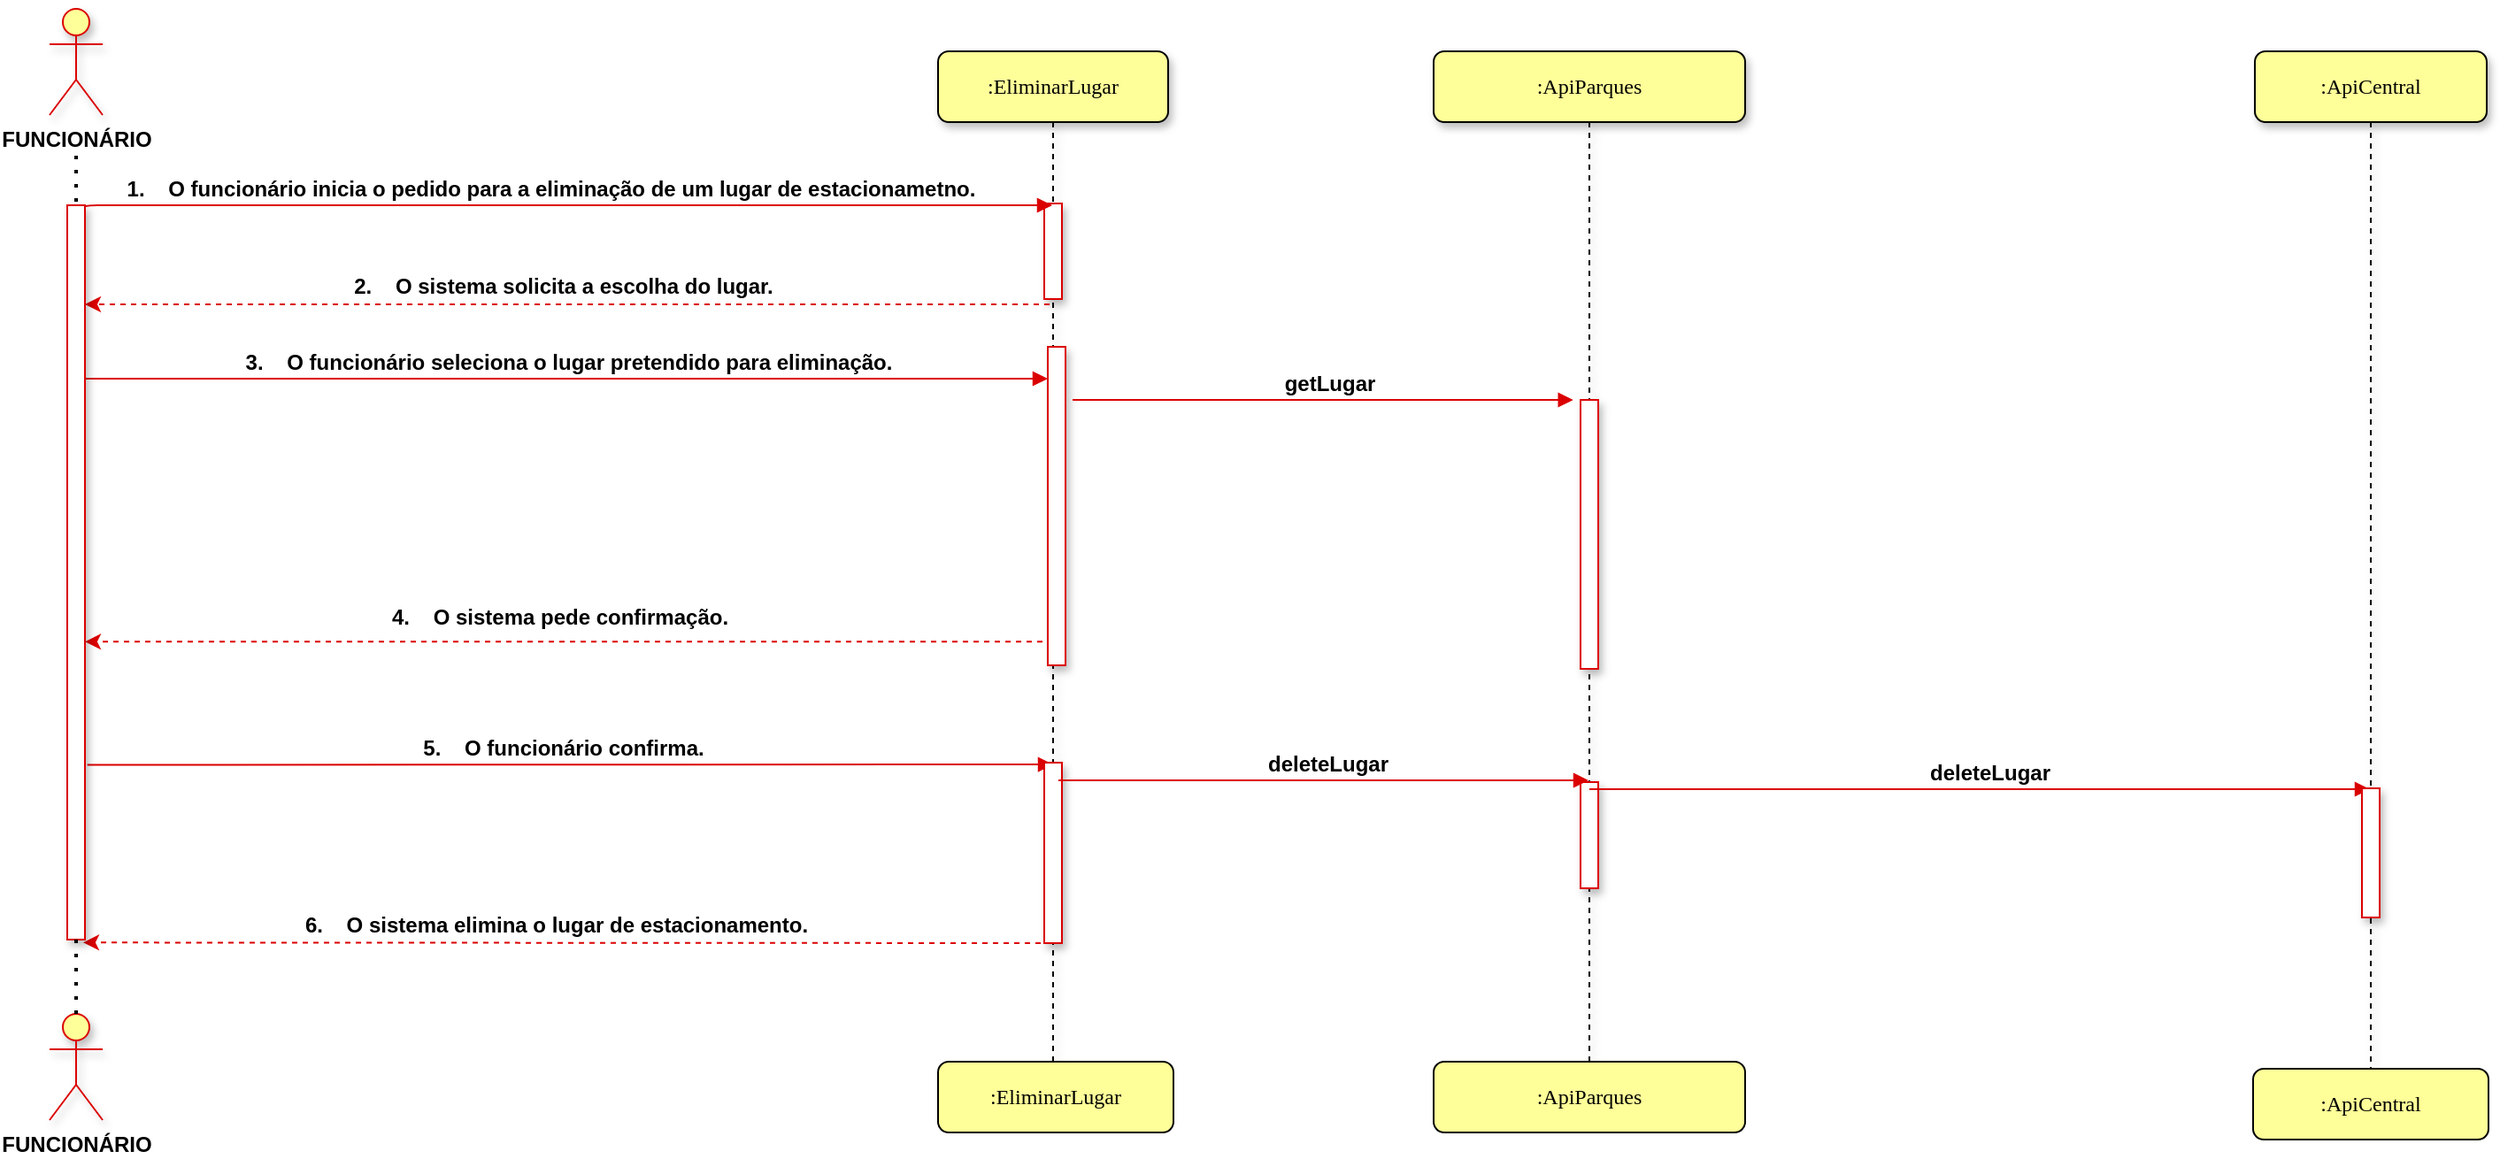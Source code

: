 <mxfile version="14.2.9"><diagram name="Page-1" id="13e1069c-82ec-6db2-03f1-153e76fe0fe0"><mxGraphModel dx="868" dy="451" grid="0" gridSize="10" guides="1" tooltips="1" connect="1" arrows="1" fold="1" page="1" pageScale="1" pageWidth="1100" pageHeight="850" background="#ffffff" math="0" shadow="0"><root><mxCell id="0"/><mxCell id="1" parent="0"/><mxCell id="7baba1c4bc27f4b0-2" value=":EliminarLugar" style="shape=umlLifeline;perimeter=lifelinePerimeter;whiteSpace=wrap;html=1;container=1;collapsible=0;recursiveResize=0;outlineConnect=0;rounded=1;shadow=1;comic=0;labelBackgroundColor=none;strokeWidth=1;fontFamily=Verdana;fontSize=12;align=center;fillColor=#FFFF99;" parent="1" vertex="1"><mxGeometry x="586" y="89" width="130" height="597" as="geometry"/></mxCell><mxCell id="pMVUW8h6Jyfo9VcVifd9-5" value="" style="html=1;points=[];perimeter=orthogonalPerimeter;rounded=0;shadow=1;comic=0;labelBackgroundColor=none;strokeWidth=1;fontFamily=Verdana;fontSize=12;align=center;strokeColor=#DB0000;" parent="7baba1c4bc27f4b0-2" vertex="1"><mxGeometry x="62" y="167" width="10" height="180" as="geometry"/></mxCell><mxCell id="7baba1c4bc27f4b0-10" value="" style="html=1;points=[];perimeter=orthogonalPerimeter;rounded=0;shadow=1;comic=0;labelBackgroundColor=none;strokeWidth=1;fontFamily=Verdana;fontSize=12;align=center;strokeColor=#DB0000;" parent="7baba1c4bc27f4b0-2" vertex="1"><mxGeometry x="60" y="86" width="10" height="54" as="geometry"/></mxCell><mxCell id="7baba1c4bc27f4b0-11" value="&lt;b&gt;&lt;font style=&quot;font-size: 12px&quot; face=&quot;Helvetica&quot;&gt;1.&amp;nbsp;&amp;nbsp; &amp;nbsp;O funcionário inicia o pedido para a eliminação de um lugar de estacionametno. &lt;br&gt;&lt;/font&gt;&lt;/b&gt;" style="html=1;verticalAlign=bottom;endArrow=block;labelBackgroundColor=none;fontFamily=Verdana;fontSize=9;edgeStyle=elbowEdgeStyle;elbow=vertical;exitX=1.1;exitY=0.009;exitDx=0;exitDy=0;exitPerimeter=0;strokeColor=#DB0000;" parent="1" target="7baba1c4bc27f4b0-2" edge="1"><mxGeometry x="-0.022" relative="1" as="geometry"><mxPoint x="101" y="181.458" as="sourcePoint"/><mxPoint x="918.5" y="181" as="targetPoint"/><mxPoint as="offset"/><Array as="points"><mxPoint x="250" y="176"/></Array></mxGeometry></mxCell><mxCell id="pMVUW8h6Jyfo9VcVifd9-2" value="&lt;b&gt;&lt;font style=&quot;font-size: 12px&quot;&gt;2.&amp;nbsp;&amp;nbsp; &amp;nbsp;O sistema solicita a escolha do lugar. &lt;/font&gt;&lt;/b&gt;" style="endArrow=classic;html=1;dashed=1;exitX=0.3;exitY=1;exitDx=0;exitDy=0;exitPerimeter=0;strokeColor=#DB0000;" parent="1" edge="1"><mxGeometry x="0.009" y="-10" width="50" height="50" relative="1" as="geometry"><mxPoint x="649" y="232" as="sourcePoint"/><mxPoint x="104" y="232" as="targetPoint"/><mxPoint as="offset"/></mxGeometry></mxCell><mxCell id="pMVUW8h6Jyfo9VcVifd9-4" value="&lt;font style=&quot;font-size: 12px&quot;&gt;&lt;b&gt;&lt;font style=&quot;font-size: 12px&quot; face=&quot;Helvetica&quot;&gt;3.&amp;nbsp;&amp;nbsp;&amp;nbsp; O funcionário seleciona o lugar pretendido para eliminação.&lt;font style=&quot;font-size: 12px&quot;&gt;&lt;br&gt;&lt;/font&gt;&lt;/font&gt;&lt;/b&gt;&lt;/font&gt;" style="html=1;verticalAlign=bottom;endArrow=block;labelBackgroundColor=none;fontFamily=Verdana;fontSize=10;edgeStyle=elbowEdgeStyle;elbow=vertical;strokeColor=#DB0000;" parent="1" target="pMVUW8h6Jyfo9VcVifd9-5" edge="1"><mxGeometry x="0.005" relative="1" as="geometry"><mxPoint x="103" y="274" as="sourcePoint"/><mxPoint x="918" y="252" as="targetPoint"/><Array as="points"><mxPoint x="555" y="274"/><mxPoint x="550" y="337"/><mxPoint x="430" y="381"/><mxPoint x="396" y="365"/><mxPoint x="556" y="266"/><mxPoint x="546" y="294"/><mxPoint x="151" y="252"/></Array><mxPoint as="offset"/></mxGeometry></mxCell><mxCell id="pMVUW8h6Jyfo9VcVifd9-7" value="&lt;font style=&quot;font-size: 12px&quot; face=&quot;Helvetica&quot;&gt;&lt;b&gt;5.&amp;nbsp;&amp;nbsp; &amp;nbsp;O funcionário confirma.&lt;/b&gt;&lt;/font&gt;" style="html=1;verticalAlign=bottom;endArrow=block;labelBackgroundColor=none;fontFamily=Verdana;fontSize=12;edgeStyle=elbowEdgeStyle;elbow=vertical;strokeColor=#DB0000;exitX=1.133;exitY=0.762;exitDx=0;exitDy=0;exitPerimeter=0;" parent="1" source="X0Dhw0XQvz3T7TuyaB4J-3" edge="1"><mxGeometry x="-0.014" relative="1" as="geometry"><mxPoint x="154" y="422" as="sourcePoint"/><mxPoint x="651" y="492" as="targetPoint"/><mxPoint as="offset"/><Array as="points"><mxPoint x="421" y="492"/><mxPoint x="191" y="315"/></Array></mxGeometry></mxCell><mxCell id="pMVUW8h6Jyfo9VcVifd9-10" value="&lt;font style=&quot;font-size: 12px&quot;&gt;&lt;b&gt;6.&amp;nbsp;&amp;nbsp;&amp;nbsp; O sistema elimina o lugar de estacionamento.&lt;font style=&quot;font-size: 12px&quot;&gt;&lt;br&gt;&lt;/font&gt;&lt;/b&gt;&lt;/font&gt;" style="endArrow=classic;html=1;dashed=1;exitX=0.4;exitY=1;exitDx=0;exitDy=0;exitPerimeter=0;strokeColor=#DB0000;entryX=0.9;entryY=1.004;entryDx=0;entryDy=0;entryPerimeter=0;" parent="1" source="pMVUW8h6Jyfo9VcVifd9-6" target="X0Dhw0XQvz3T7TuyaB4J-3" edge="1"><mxGeometry x="0.024" y="-10" width="50" height="50" relative="1" as="geometry"><mxPoint x="257.5" y="620" as="sourcePoint"/><mxPoint x="102.5" y="344" as="targetPoint"/><mxPoint as="offset"/></mxGeometry></mxCell><mxCell id="3kV7hZUOFP5L9IreUfIL-2" value="&lt;b&gt;&lt;font style=&quot;font-size: 12px&quot;&gt;4.&amp;nbsp;&amp;nbsp;&amp;nbsp; O sistema pede confirmação. &lt;font style=&quot;font-size: 12px&quot;&gt;&lt;br&gt;&lt;/font&gt;&lt;/font&gt;&lt;/b&gt;" style="endArrow=classic;html=1;dashed=1;exitX=-0.3;exitY=0.926;exitDx=0;exitDy=0;exitPerimeter=0;strokeColor=#DB0000;" parent="1" source="pMVUW8h6Jyfo9VcVifd9-5" target="X0Dhw0XQvz3T7TuyaB4J-3" edge="1"><mxGeometry x="0.009" y="-14" width="50" height="50" relative="1" as="geometry"><mxPoint x="668" y="360" as="sourcePoint"/><mxPoint x="95" y="291" as="targetPoint"/><mxPoint as="offset"/></mxGeometry></mxCell><mxCell id="X0Dhw0XQvz3T7TuyaB4J-1" value="&lt;b&gt;FUNCIONÁRIO&lt;/b&gt;" style="shape=umlActor;verticalLabelPosition=bottom;verticalAlign=top;html=1;outlineConnect=0;strokeColor=#DB0000;fillColor=#FFFF99;shadow=1;sketch=0;" parent="1" vertex="1"><mxGeometry x="84" y="65" width="30" height="60" as="geometry"/></mxCell><mxCell id="X0Dhw0XQvz3T7TuyaB4J-3" value="" style="html=1;points=[];perimeter=orthogonalPerimeter;rounded=0;shadow=1;comic=0;labelBackgroundColor=none;strokeWidth=1;fontFamily=Verdana;fontSize=12;align=center;fillColor=#FFFFFF;strokeColor=#DB0000;gradientDirection=east;gradientColor=#FFFFFF;" parent="1" vertex="1"><mxGeometry x="94" y="176" width="10" height="415" as="geometry"/></mxCell><mxCell id="X0Dhw0XQvz3T7TuyaB4J-5" value="&lt;b&gt;FUNCIONÁRIO&lt;/b&gt;" style="shape=umlActor;verticalLabelPosition=bottom;verticalAlign=top;html=1;outlineConnect=0;strokeColor=#DB0000;fillColor=#FFFF99;shadow=1;" parent="1" vertex="1"><mxGeometry x="84" y="633" width="30" height="60" as="geometry"/></mxCell><mxCell id="X0Dhw0XQvz3T7TuyaB4J-6" value="" style="endArrow=none;dashed=1;html=1;dashPattern=1 3;strokeWidth=2;entryX=0.5;entryY=0.994;entryDx=0;entryDy=0;entryPerimeter=0;" parent="1" source="X0Dhw0XQvz3T7TuyaB4J-5" target="X0Dhw0XQvz3T7TuyaB4J-3" edge="1"><mxGeometry width="50" height="50" relative="1" as="geometry"><mxPoint x="279" y="526" as="sourcePoint"/><mxPoint x="279" y="487" as="targetPoint"/></mxGeometry></mxCell><mxCell id="X0Dhw0XQvz3T7TuyaB4J-8" value="" style="endArrow=none;dashed=1;html=1;dashPattern=1 3;strokeWidth=2;" parent="1" target="X0Dhw0XQvz3T7TuyaB4J-3" edge="1"><mxGeometry width="50" height="50" relative="1" as="geometry"><mxPoint x="99" y="148" as="sourcePoint"/><mxPoint x="100" y="182" as="targetPoint"/></mxGeometry></mxCell><mxCell id="q9sr94St-gthnET_dzkQ-14" value=":EliminarLugar" style="shape=umlLifeline;perimeter=lifelinePerimeter;whiteSpace=wrap;html=1;container=1;collapsible=0;recursiveResize=0;outlineConnect=0;rounded=1;shadow=0;comic=0;labelBackgroundColor=none;strokeWidth=1;fontFamily=Verdana;fontSize=12;align=center;fillColor=#FFFF99;" parent="1" vertex="1"><mxGeometry x="586" y="660" width="133" height="40" as="geometry"/></mxCell><mxCell id="pMVUW8h6Jyfo9VcVifd9-6" value="" style="html=1;points=[];perimeter=orthogonalPerimeter;rounded=0;shadow=1;comic=0;labelBackgroundColor=none;strokeWidth=1;fontFamily=Verdana;fontSize=12;align=center;strokeColor=#DB0000;" parent="1" vertex="1"><mxGeometry x="646" y="491" width="10" height="102" as="geometry"/></mxCell><mxCell id="HO-CnpsSgoQ66-Zrgcwu-2" value=":ApiParques" style="shape=umlLifeline;perimeter=lifelinePerimeter;whiteSpace=wrap;html=1;container=1;collapsible=0;recursiveResize=0;outlineConnect=0;rounded=1;shadow=1;comic=0;labelBackgroundColor=none;strokeWidth=1;fontFamily=Verdana;fontSize=12;align=center;fillColor=#FFFF99;" parent="1" vertex="1"><mxGeometry x="866" y="89" width="176" height="602" as="geometry"/></mxCell><mxCell id="HO-CnpsSgoQ66-Zrgcwu-3" value="" style="html=1;points=[];perimeter=orthogonalPerimeter;rounded=0;shadow=1;comic=0;labelBackgroundColor=none;strokeWidth=1;fontFamily=Verdana;fontSize=12;align=center;strokeColor=#DB0000;" parent="HO-CnpsSgoQ66-Zrgcwu-2" vertex="1"><mxGeometry x="83" y="197" width="10" height="152" as="geometry"/></mxCell><mxCell id="HO-CnpsSgoQ66-Zrgcwu-5" value=":ApiParques" style="shape=umlLifeline;perimeter=lifelinePerimeter;whiteSpace=wrap;html=1;container=1;collapsible=0;recursiveResize=0;outlineConnect=0;rounded=1;shadow=0;comic=0;labelBackgroundColor=none;strokeWidth=1;fontFamily=Verdana;fontSize=12;align=center;fillColor=#FFFF99;" parent="1" vertex="1"><mxGeometry x="866" y="660" width="176" height="40" as="geometry"/></mxCell><mxCell id="HO-CnpsSgoQ66-Zrgcwu-6" value="&lt;b&gt;&lt;font style=&quot;font-size: 12px&quot; face=&quot;Helvetica&quot;&gt;getLugar&lt;br&gt;&lt;/font&gt;&lt;/b&gt;" style="html=1;verticalAlign=bottom;endArrow=block;labelBackgroundColor=none;fontFamily=Verdana;fontSize=9;edgeStyle=elbowEdgeStyle;elbow=vertical;strokeColor=#DB0000;entryX=-0.414;entryY=-0.001;entryDx=0;entryDy=0;entryPerimeter=0;" parent="1" target="HO-CnpsSgoQ66-Zrgcwu-3" edge="1"><mxGeometry x="0.023" relative="1" as="geometry"><mxPoint x="662" y="286" as="sourcePoint"/><mxPoint x="908" y="280" as="targetPoint"/><mxPoint as="offset"/><Array as="points"><mxPoint x="900" y="286"/><mxPoint x="906" y="287"/><mxPoint x="811" y="356"/><mxPoint x="819" y="192"/><mxPoint x="763" y="192"/></Array></mxGeometry></mxCell><mxCell id="HO-CnpsSgoQ66-Zrgcwu-7" value="" style="html=1;points=[];perimeter=orthogonalPerimeter;rounded=0;shadow=1;comic=0;labelBackgroundColor=none;strokeWidth=1;fontFamily=Verdana;fontSize=12;align=center;strokeColor=#DB0000;" parent="1" vertex="1"><mxGeometry x="949" y="502" width="10" height="60" as="geometry"/></mxCell><mxCell id="HO-CnpsSgoQ66-Zrgcwu-9" value="&lt;font style=&quot;font-size: 12px&quot;&gt;&lt;b&gt;&lt;font style=&quot;font-size: 12px&quot; face=&quot;Helvetica&quot;&gt;deleteLugar&lt;/font&gt;&lt;/b&gt;&lt;/font&gt;" style="html=1;verticalAlign=bottom;endArrow=block;labelBackgroundColor=none;fontFamily=Verdana;fontSize=9;edgeStyle=elbowEdgeStyle;elbow=vertical;strokeColor=#DB0000;" parent="1" target="HO-CnpsSgoQ66-Zrgcwu-2" edge="1"><mxGeometry x="0.015" relative="1" as="geometry"><mxPoint x="653.998" y="501" as="sourcePoint"/><mxPoint x="932.72" y="501" as="targetPoint"/><mxPoint as="offset"/><Array as="points"><mxPoint x="767.72" y="501"/></Array></mxGeometry></mxCell><mxCell id="HO-CnpsSgoQ66-Zrgcwu-28" value="&lt;font style=&quot;font-size: 12px&quot;&gt;&lt;b&gt;&lt;font style=&quot;font-size: 12px&quot; face=&quot;Helvetica&quot;&gt;deleteLugar&lt;/font&gt;&lt;/b&gt;&lt;/font&gt;" style="html=1;verticalAlign=bottom;endArrow=block;labelBackgroundColor=none;fontFamily=Verdana;fontSize=9;edgeStyle=elbowEdgeStyle;elbow=vertical;strokeColor=#DB0000;" parent="1" source="HO-CnpsSgoQ66-Zrgcwu-2" target="HO-CnpsSgoQ66-Zrgcwu-29" edge="1"><mxGeometry x="0.022" relative="1" as="geometry"><mxPoint x="938.998" y="522.89" as="sourcePoint"/><mxPoint x="1218" y="507" as="targetPoint"/><mxPoint as="offset"/><Array as="points"><mxPoint x="1086" y="506"/><mxPoint x="1039" y="507"/></Array></mxGeometry></mxCell><mxCell id="HO-CnpsSgoQ66-Zrgcwu-29" value=":ApiCentral" style="shape=umlLifeline;perimeter=lifelinePerimeter;whiteSpace=wrap;html=1;container=1;collapsible=0;recursiveResize=0;outlineConnect=0;rounded=1;shadow=1;comic=0;labelBackgroundColor=none;strokeWidth=1;fontFamily=Verdana;fontSize=12;align=center;fillColor=#FFFF99;" parent="1" vertex="1"><mxGeometry x="1330" y="89" width="131" height="602" as="geometry"/></mxCell><mxCell id="HO-CnpsSgoQ66-Zrgcwu-12" value="" style="html=1;points=[];perimeter=orthogonalPerimeter;rounded=0;shadow=1;comic=0;labelBackgroundColor=none;strokeWidth=1;fontFamily=Verdana;fontSize=12;align=center;strokeColor=#DB0000;" parent="HO-CnpsSgoQ66-Zrgcwu-29" vertex="1"><mxGeometry x="60.5" y="416.5" width="10" height="73" as="geometry"/></mxCell><mxCell id="HO-CnpsSgoQ66-Zrgcwu-30" value=":ApiCentral" style="shape=umlLifeline;perimeter=lifelinePerimeter;whiteSpace=wrap;html=1;container=1;collapsible=0;recursiveResize=0;outlineConnect=0;rounded=1;shadow=0;comic=0;labelBackgroundColor=none;strokeWidth=1;fontFamily=Verdana;fontSize=12;align=center;fillColor=#FFFF99;" parent="1" vertex="1"><mxGeometry x="1329" y="664" width="133" height="40" as="geometry"/></mxCell></root></mxGraphModel></diagram></mxfile>